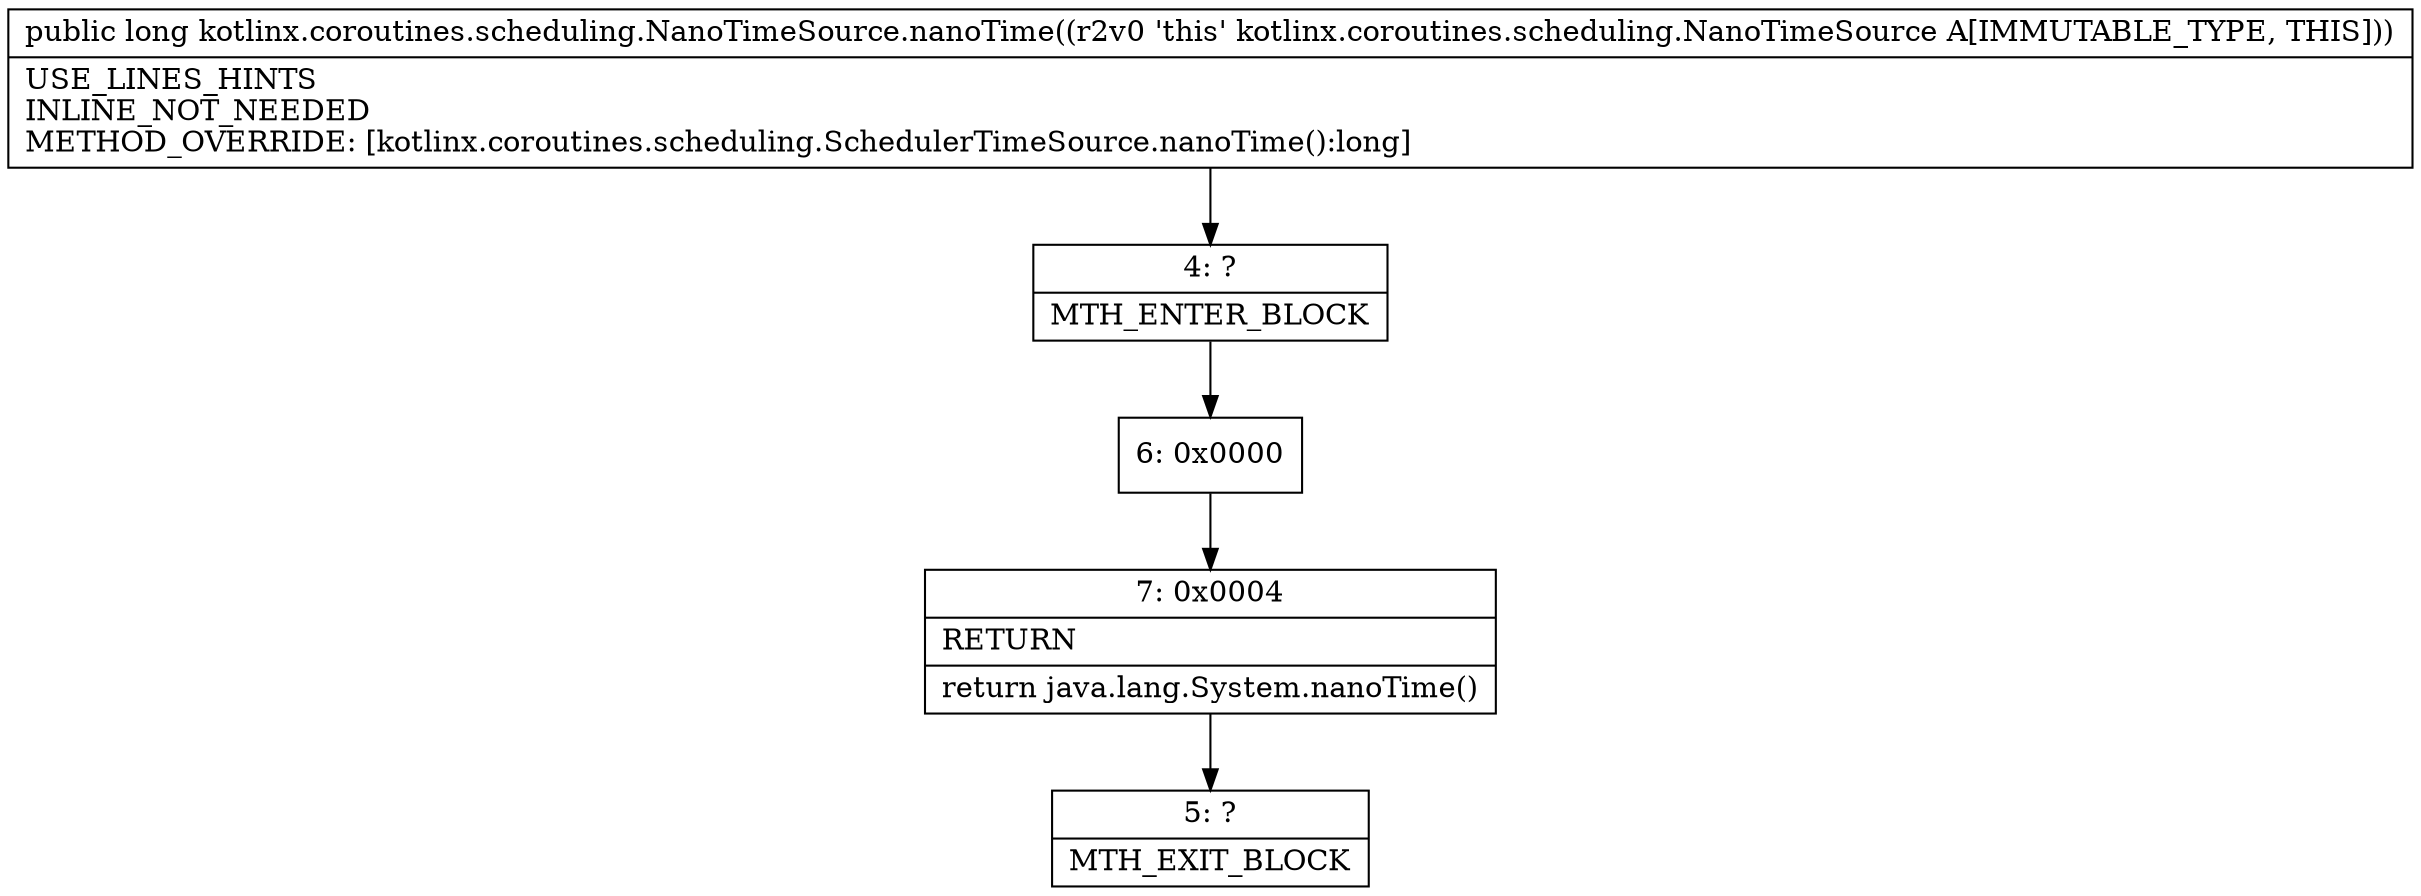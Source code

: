 digraph "CFG forkotlinx.coroutines.scheduling.NanoTimeSource.nanoTime()J" {
Node_4 [shape=record,label="{4\:\ ?|MTH_ENTER_BLOCK\l}"];
Node_6 [shape=record,label="{6\:\ 0x0000}"];
Node_7 [shape=record,label="{7\:\ 0x0004|RETURN\l|return java.lang.System.nanoTime()\l}"];
Node_5 [shape=record,label="{5\:\ ?|MTH_EXIT_BLOCK\l}"];
MethodNode[shape=record,label="{public long kotlinx.coroutines.scheduling.NanoTimeSource.nanoTime((r2v0 'this' kotlinx.coroutines.scheduling.NanoTimeSource A[IMMUTABLE_TYPE, THIS]))  | USE_LINES_HINTS\lINLINE_NOT_NEEDED\lMETHOD_OVERRIDE: [kotlinx.coroutines.scheduling.SchedulerTimeSource.nanoTime():long]\l}"];
MethodNode -> Node_4;Node_4 -> Node_6;
Node_6 -> Node_7;
Node_7 -> Node_5;
}

